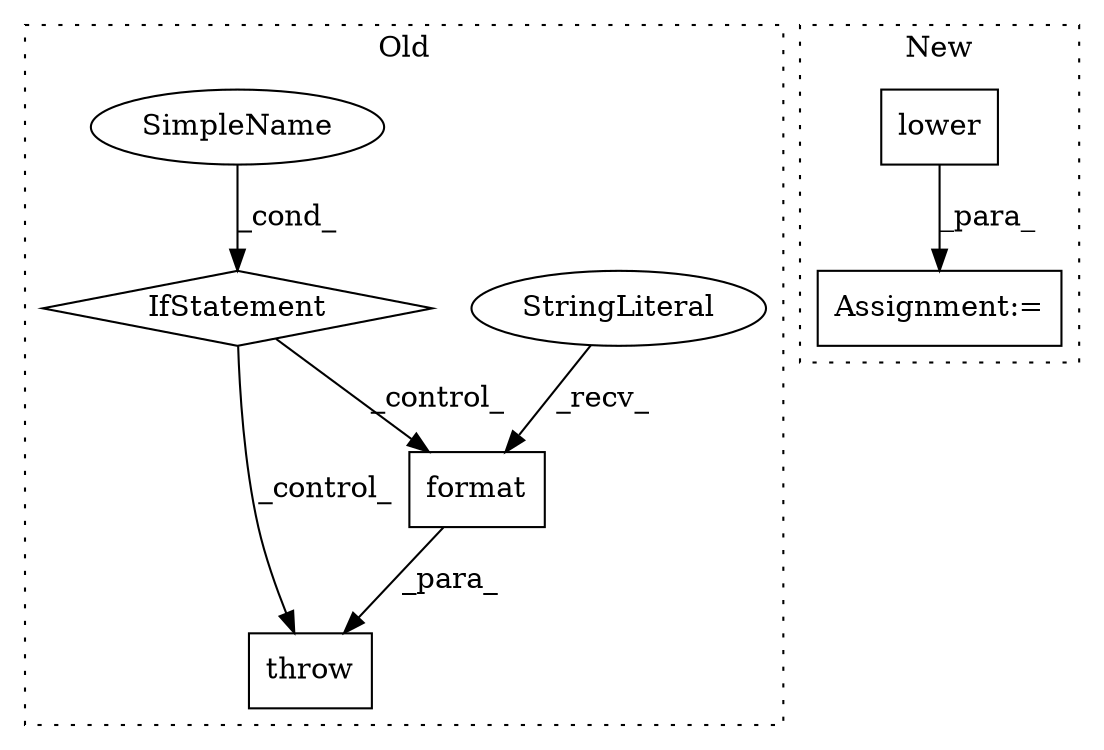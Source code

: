 digraph G {
subgraph cluster0 {
1 [label="format" a="32" s="9070,9088" l="7,1" shape="box"];
3 [label="StringLiteral" a="45" s="9040" l="29" shape="ellipse"];
5 [label="IfStatement" a="25" s="8937,8965" l="4,2" shape="diamond"];
6 [label="SimpleName" a="42" s="" l="" shape="ellipse"];
7 [label="throw" a="53" s="9024" l="6" shape="box"];
label = "Old";
style="dotted";
}
subgraph cluster1 {
2 [label="lower" a="32" s="8961" l="7" shape="box"];
4 [label="Assignment:=" a="7" s="8946" l="1" shape="box"];
label = "New";
style="dotted";
}
1 -> 7 [label="_para_"];
2 -> 4 [label="_para_"];
3 -> 1 [label="_recv_"];
5 -> 7 [label="_control_"];
5 -> 1 [label="_control_"];
6 -> 5 [label="_cond_"];
}